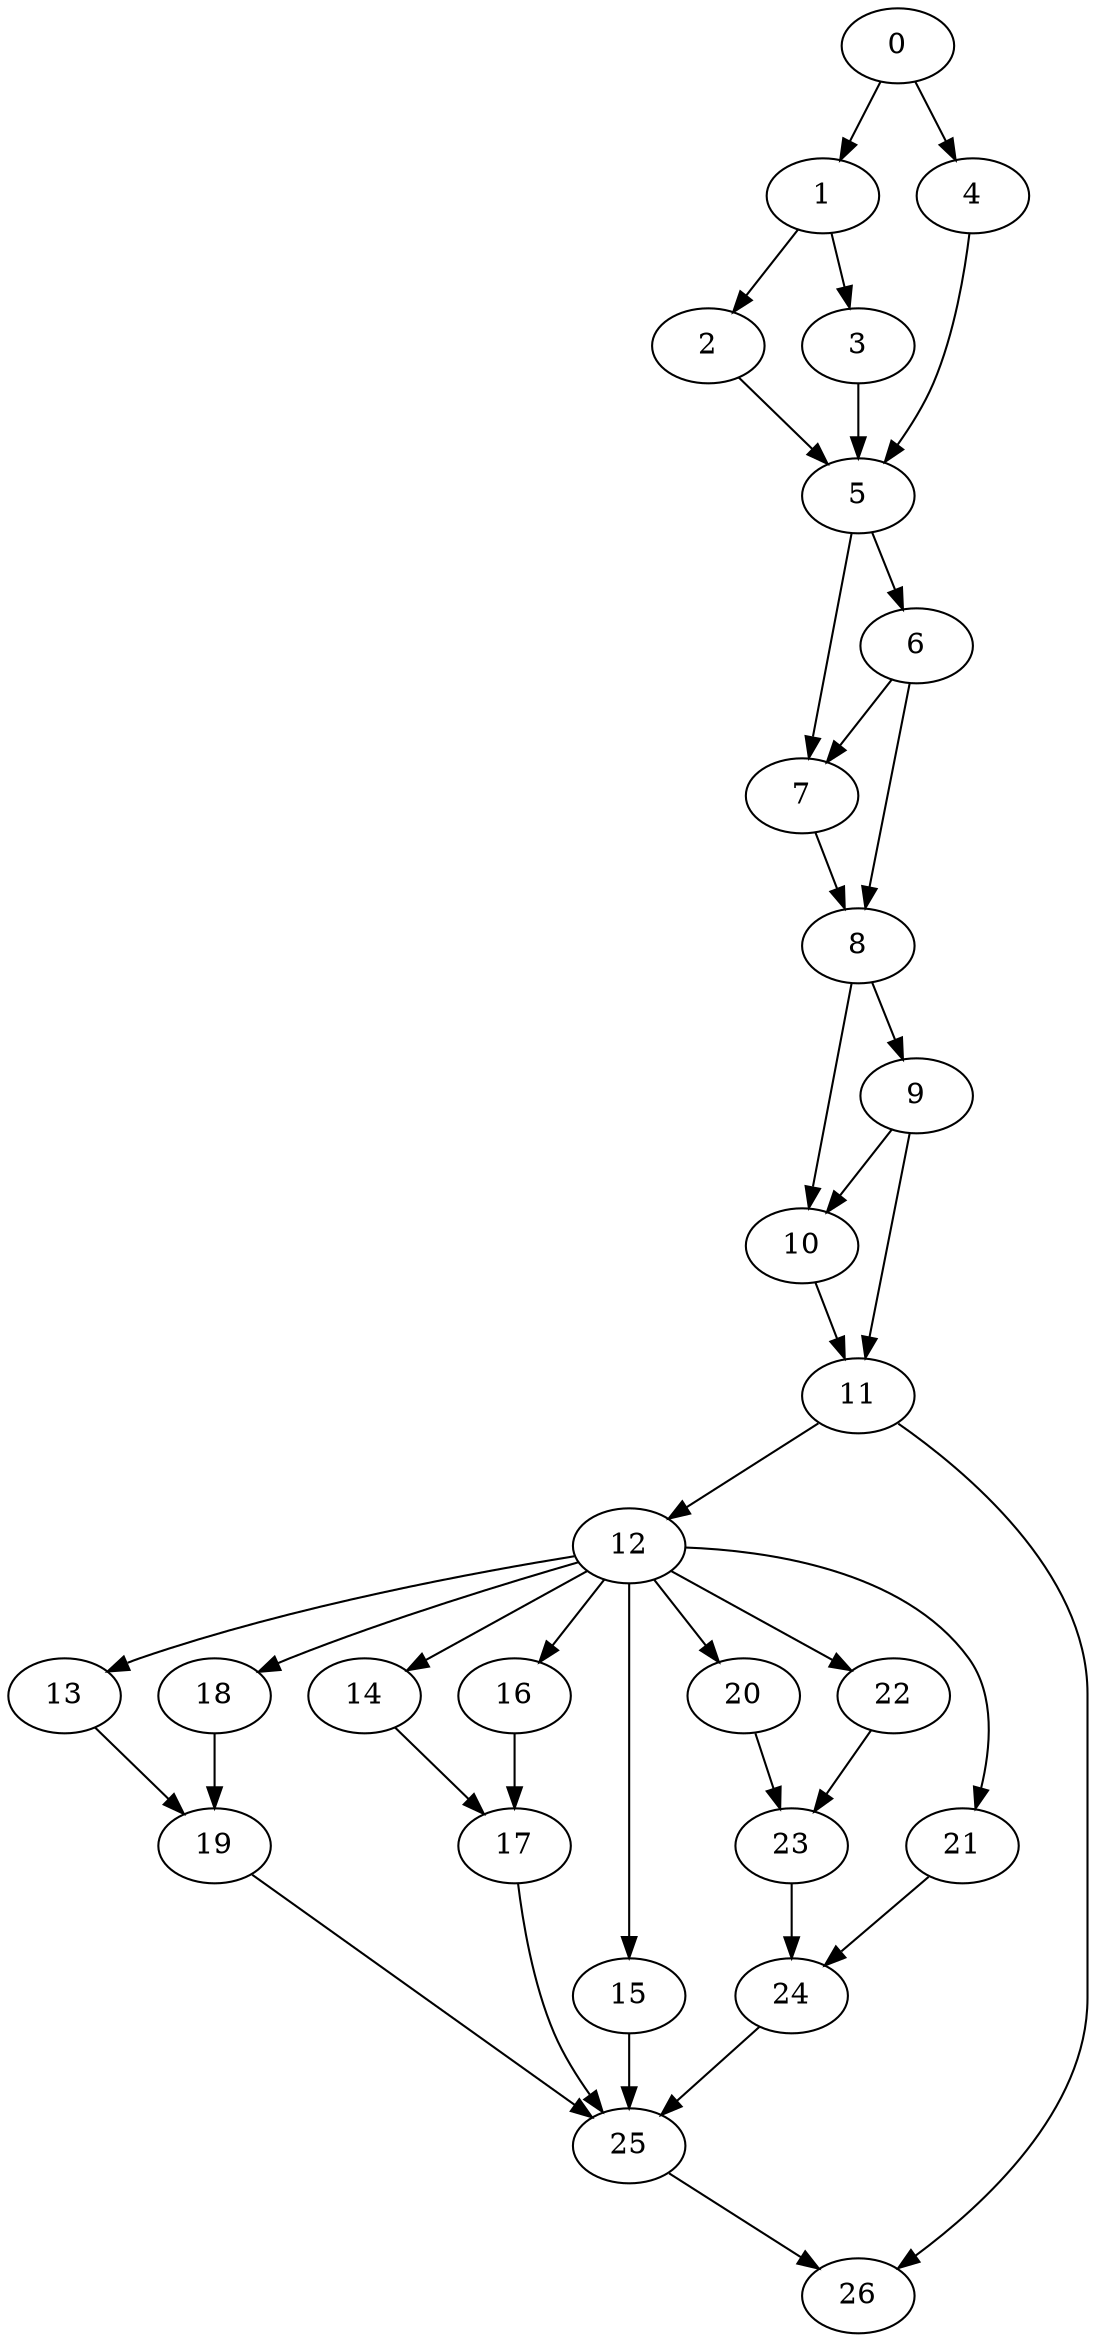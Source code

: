 digraph {
	0
	1
	2
	3
	4
	5
	6
	7
	8
	9
	10
	11
	12
	13
	14
	15
	16
	17
	18
	19
	20
	21
	22
	23
	24
	25
	26
	12 -> 14
	12 -> 20
	11 -> 12
	20 -> 23
	22 -> 23
	13 -> 19
	18 -> 19
	12 -> 21
	12 -> 16
	12 -> 15
	0 -> 4
	2 -> 5
	3 -> 5
	4 -> 5
	6 -> 7
	5 -> 7
	9 -> 11
	10 -> 11
	21 -> 24
	23 -> 24
	25 -> 26
	11 -> 26
	1 -> 2
	1 -> 3
	5 -> 6
	14 -> 17
	16 -> 17
	12 -> 18
	12 -> 22
	6 -> 8
	7 -> 8
	8 -> 9
	8 -> 10
	9 -> 10
	0 -> 1
	12 -> 13
	15 -> 25
	17 -> 25
	19 -> 25
	24 -> 25
}

